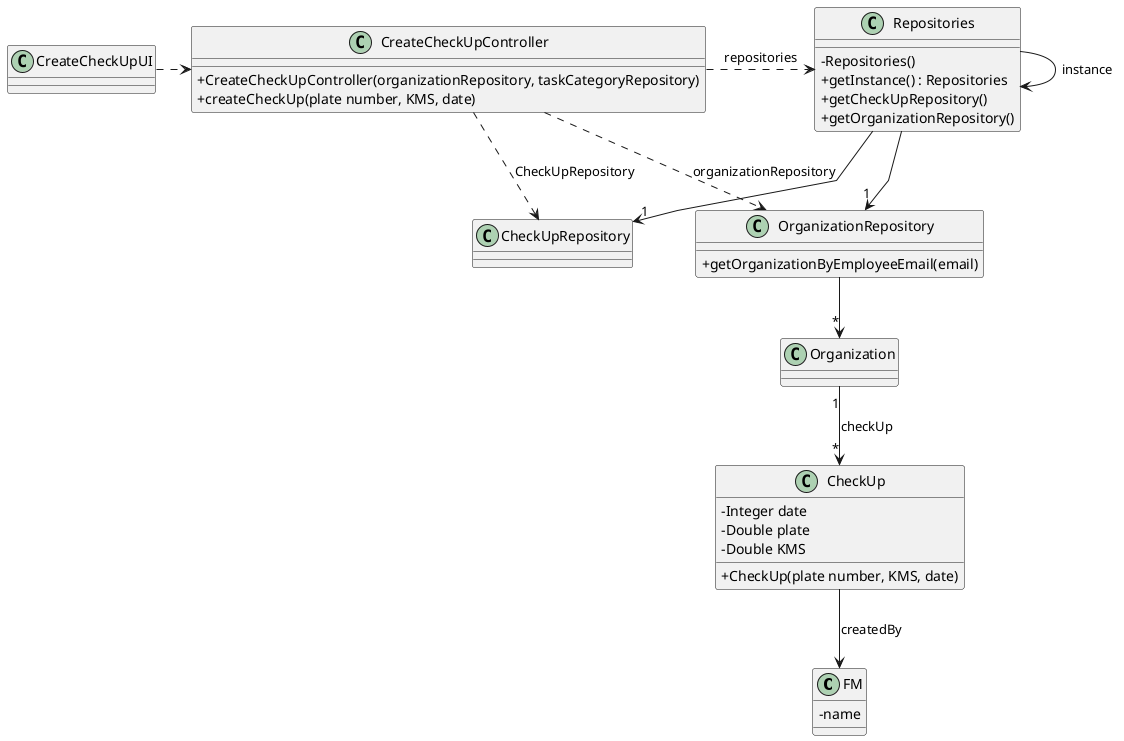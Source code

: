 @startuml
'skinparam monochrome true
skinparam packageStyle rectangle
skinparam shadowing false
skinparam linetype polyline
'skinparam linetype orto

skinparam classAttributeIconSize 0

'left to right direction

'class ApplicationSession
'{
'    + static getInstance()
'    + getCurrentSession()
'}

'class UserSession
'{
'    + getUserEmail()
'}

class FM {
    - name
}

class CheckUp {
    - Integer date
    - Double plate
    - Double KMS

    + CheckUp(plate number, KMS, date)
}

'class TaskCategory {
'    - String description
'
'    + TaskCategory(description)
'}

'class Organization {
'    - String name
'    - String vatNumber
'    - String website
'    - String phone
'    - String email
'
'    - addTask(task)
'    - validateTask(task)
'    + anyEmployeeHasEmail(email)
'    + Organization(name, vatNumber, webSite, phone, email, postalAddress, manager)
'    + createTask(reference, description, informalDesccription,\ntechnicalDescription, duration, cost, taskCategoryDescription)
'    - getEmployeeByEmail(email)
'
''  +saveTask(task)
'}

'class TaskCategoryRepository {
'    + getTaskCategoryByDescription(description)
'}

class OrganizationRepository {
    + getOrganizationByEmployeeEmail(email)
}

class Repositories {
    - Repositories()
    + getInstance() : Repositories
    + getCheckUpRepository()
    + getOrganizationRepository()
}

class CreateCheckUpController {
    + CreateCheckUpController(organizationRepository, taskCategoryRepository)
'    + getTaskCategories()
    + createCheckUp(plate number, KMS, date)
'    - getTaskCategoryByDescription(taskCategoryDescription)
'    - getEmployeeFromSession()
}

'note right of CreateTaskController
'    - userEmail is obtained
'    from the user session
'    - categoryDescription
'    is retrieved from selected data
'end note

'note bottom of TaskCategoryRepository
'    - used for displaying
'    the category list
'end note

class CreateCheckUpUI {
}

Repositories -> Repositories : instance
'ApplicationSession -> ApplicationSession : instance

CreateCheckUpUI .> CreateCheckUpController

CreateCheckUpController .> Repositories : repositories

Repositories -> "1" CheckUpRepository

'CreateCheckUpController ..> TaskCategory
CreateCheckUpController ..> OrganizationRepository : organizationRepository
CreateCheckUpController ..> CheckUpRepository : CheckUpRepository

Repositories --> "1" OrganizationRepository

OrganizationRepository --> "*" Organization
'ApplicationSession --> "1" UserSession : userSession

'CreateCheckUpController ..> "1" Organization : organization
'CreateCheckUpController ..> ApplicationSession
'CreateCheckUpController ..> UserSession
'CheckUp "*" --> "1" TaskCategory : taskCategory
'CheckUpRepository "1" --> "*" TaskCategory : taskCategory
Organization "1" --> "*" CheckUp : checkUp
CheckUp --> FM : createdBy

'Organization --> "*" FM : employs

@enduml
